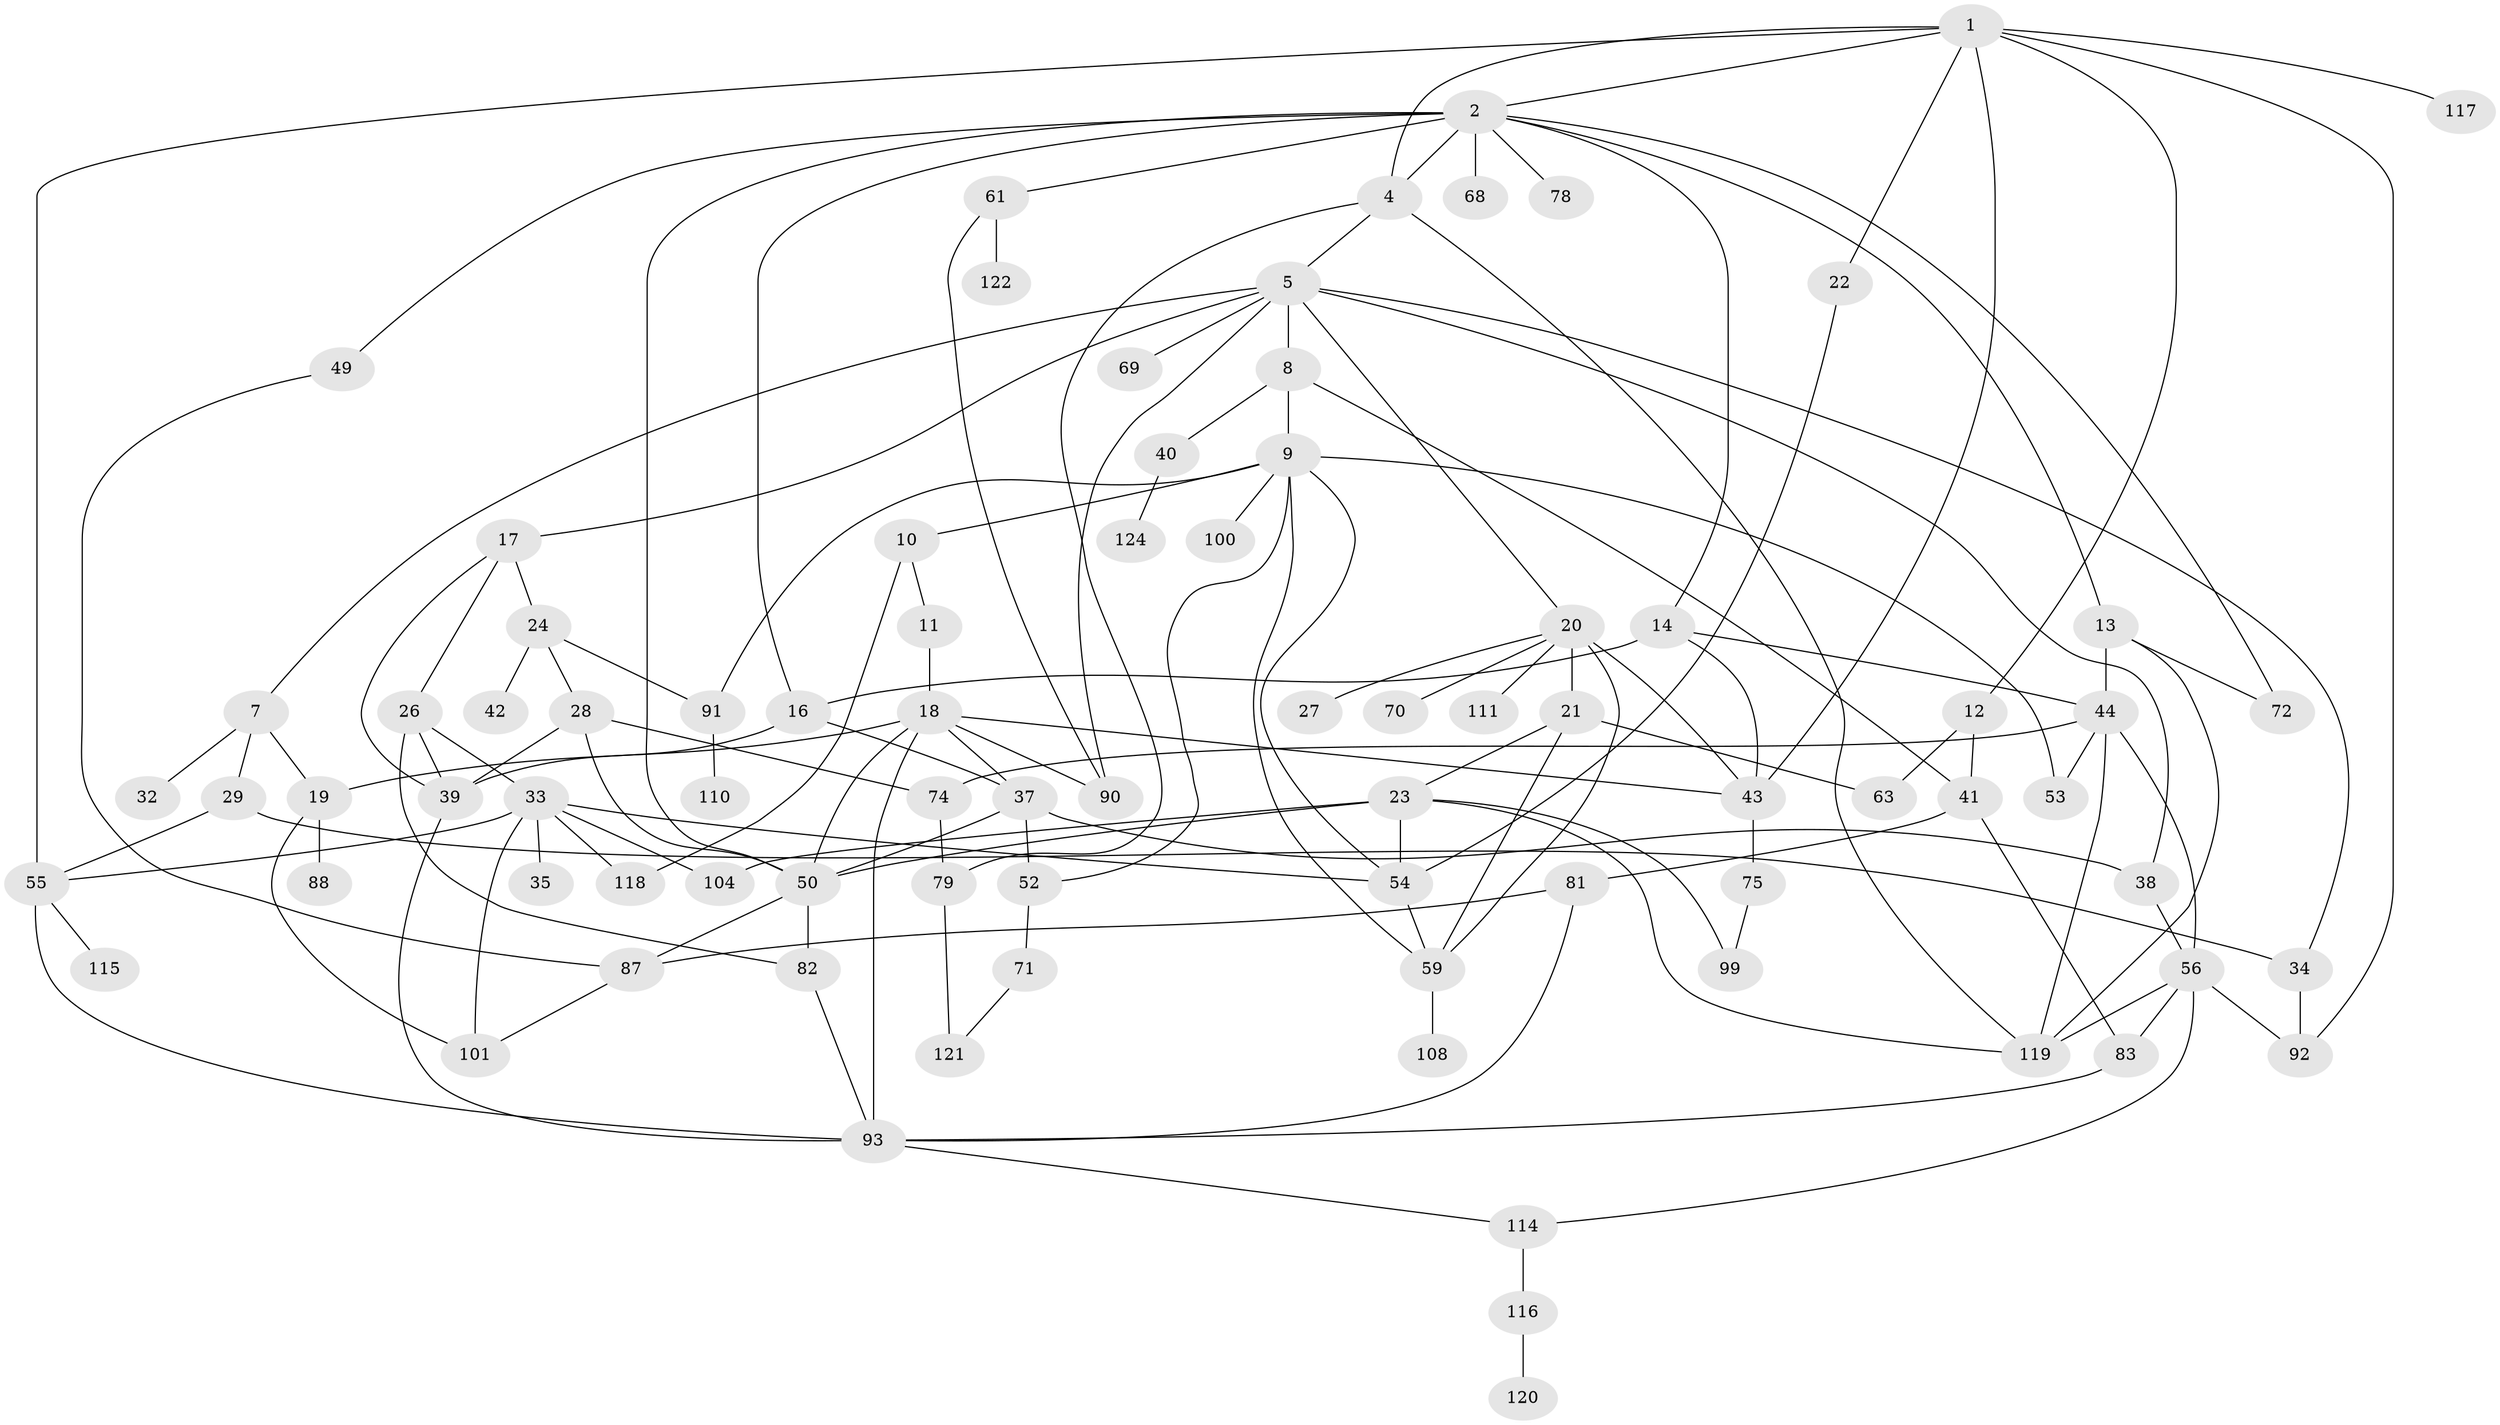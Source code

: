 // original degree distribution, {6: 0.024193548387096774, 8: 0.008064516129032258, 5: 0.10483870967741936, 9: 0.008064516129032258, 2: 0.25, 3: 0.24193548387096775, 4: 0.1693548387096774, 7: 0.008064516129032258, 1: 0.18548387096774194}
// Generated by graph-tools (version 1.1) at 2025/10/02/27/25 16:10:53]
// undirected, 82 vertices, 139 edges
graph export_dot {
graph [start="1"]
  node [color=gray90,style=filled];
  1 [super="+15"];
  2 [super="+3"];
  4 [super="+30"];
  5 [super="+6"];
  7 [super="+25"];
  8;
  9 [super="+31"];
  10;
  11 [super="+47"];
  12 [super="+48"];
  13 [super="+89"];
  14;
  16 [super="+86"];
  17 [super="+94"];
  18 [super="+65"];
  19 [super="+84"];
  20 [super="+45"];
  21 [super="+58"];
  22;
  23 [super="+106"];
  24 [super="+51"];
  26 [super="+123"];
  27;
  28 [super="+62"];
  29;
  32;
  33 [super="+36"];
  34 [super="+77"];
  35;
  37;
  38 [super="+46"];
  39;
  40 [super="+73"];
  41 [super="+66"];
  42;
  43 [super="+80"];
  44 [super="+64"];
  49 [super="+97"];
  50 [super="+57"];
  52;
  53;
  54 [super="+107"];
  55 [super="+60"];
  56 [super="+85"];
  59 [super="+67"];
  61 [super="+102"];
  63 [super="+96"];
  68;
  69;
  70;
  71;
  72 [super="+95"];
  74;
  75 [super="+76"];
  78;
  79 [super="+109"];
  81;
  82;
  83;
  87 [super="+112"];
  88;
  90;
  91;
  92 [super="+98"];
  93 [super="+113"];
  99;
  100;
  101 [super="+103"];
  104 [super="+105"];
  108;
  110;
  111;
  114;
  115;
  116;
  117;
  118;
  119;
  120;
  121;
  122;
  124;
  1 -- 2;
  1 -- 12;
  1 -- 22;
  1 -- 55;
  1 -- 4;
  1 -- 43;
  1 -- 92;
  1 -- 117;
  2 -- 14;
  2 -- 16;
  2 -- 50;
  2 -- 61;
  2 -- 68;
  2 -- 78;
  2 -- 49;
  2 -- 4;
  2 -- 72;
  2 -- 13;
  4 -- 5;
  4 -- 79;
  4 -- 119;
  5 -- 8;
  5 -- 17;
  5 -- 20;
  5 -- 34;
  5 -- 69;
  5 -- 90;
  5 -- 7;
  5 -- 38;
  7 -- 19;
  7 -- 32;
  7 -- 29;
  8 -- 9;
  8 -- 40;
  8 -- 41;
  9 -- 10;
  9 -- 91;
  9 -- 100;
  9 -- 54;
  9 -- 59;
  9 -- 52;
  9 -- 53;
  10 -- 11;
  10 -- 118;
  11 -- 18;
  12 -- 41;
  12 -- 63;
  13 -- 119;
  13 -- 44;
  13 -- 72;
  14 -- 44;
  14 -- 16;
  14 -- 43;
  16 -- 37;
  16 -- 39;
  17 -- 24;
  17 -- 26;
  17 -- 39;
  18 -- 90;
  18 -- 43;
  18 -- 50;
  18 -- 19;
  18 -- 93;
  18 -- 37;
  19 -- 88;
  19 -- 101;
  20 -- 21;
  20 -- 27;
  20 -- 43;
  20 -- 70;
  20 -- 111;
  20 -- 59;
  21 -- 23;
  21 -- 59;
  21 -- 63;
  22 -- 54;
  23 -- 99;
  23 -- 50;
  23 -- 119;
  23 -- 104;
  23 -- 54;
  24 -- 28;
  24 -- 42;
  24 -- 91;
  26 -- 33;
  26 -- 39;
  26 -- 82;
  28 -- 74;
  28 -- 39;
  28 -- 50;
  29 -- 34;
  29 -- 55;
  33 -- 35;
  33 -- 118;
  33 -- 104;
  33 -- 101;
  33 -- 54;
  33 -- 55;
  34 -- 92 [weight=2];
  37 -- 38;
  37 -- 52;
  37 -- 50;
  38 -- 56;
  39 -- 93;
  40 -- 124;
  41 -- 83;
  41 -- 81;
  43 -- 75;
  44 -- 119;
  44 -- 53;
  44 -- 74;
  44 -- 56;
  49 -- 87;
  50 -- 82 [weight=2];
  50 -- 87;
  52 -- 71;
  54 -- 59;
  55 -- 93;
  55 -- 115;
  56 -- 92;
  56 -- 114;
  56 -- 83;
  56 -- 119;
  59 -- 108;
  61 -- 122;
  61 -- 90;
  71 -- 121;
  74 -- 79;
  75 -- 99;
  79 -- 121;
  81 -- 87;
  81 -- 93;
  82 -- 93;
  83 -- 93;
  87 -- 101;
  91 -- 110;
  93 -- 114;
  114 -- 116;
  116 -- 120;
}
